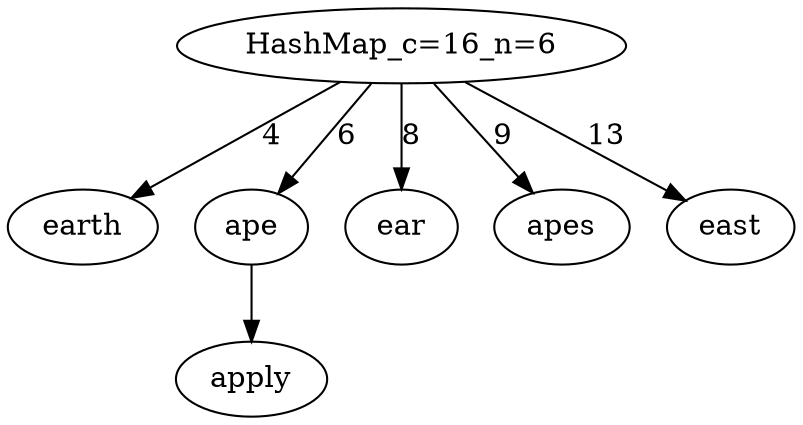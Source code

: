 digraph OurHashMap {
"HashMap_c=16_n=6"
"HashMap_c=16_n=6" -> {"earth"} [label="4"]
"HashMap_c=16_n=6" -> {"ape"} [label="6"]
"ape" -> {"apply"}
"HashMap_c=16_n=6" -> {"ear"} [label="8"]
"HashMap_c=16_n=6" -> {"apes"} [label="9"]
"HashMap_c=16_n=6" -> {"east"} [label="13"]
}
